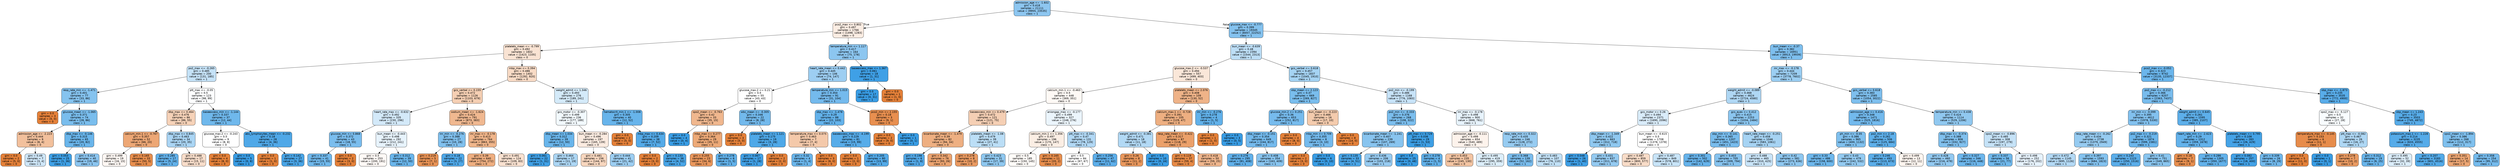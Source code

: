 digraph Tree {
node [shape=box, style="filled, rounded", color="black", fontname="helvetica"] ;
edge [fontname="helvetica"] ;
0 [label="admission_age <= -1.602\ngini = 0.418\nsamples = 21111\nvalue = [9955, 23535]\nclass = 1", fillcolor="#8dc6f0"] ;
1 [label="pco2_max <= 0.802\ngini = 0.497\nsamples = 1766\nvalue = [1498, 1283]\nclass = 0", fillcolor="#fbede3"] ;
0 -> 1 [labeldistance=2.5, labelangle=45, headlabel="True"] ;
2 [label="platelets_mean <= -0.799\ngini = 0.492\nsamples = 1602\nvalue = [1423, 1105]\nclass = 0", fillcolor="#f9e3d3"] ;
1 -> 2 ;
3 [label="po2_max <= -0.265\ngini = 0.485\nsamples = 200\nvalue = [131, 185]\nclass = 1", fillcolor="#c5e2f7"] ;
2 -> 3 ;
4 [label="resp_rate_min <= -1.471\ngini = 0.401\nsamples = 77\nvalue = [33, 86]\nclass = 1", fillcolor="#85c3ef"] ;
3 -> 4 ;
5 [label="gini = 0.0\nsamples = 3\nvalue = [5, 0]\nclass = 0", fillcolor="#e58139"] ;
4 -> 5 ;
6 [label="glucose_mean <= -1.065\ngini = 0.371\nsamples = 74\nvalue = [28, 86]\nclass = 1", fillcolor="#79bded"] ;
4 -> 6 ;
7 [label="admission_age <= -2.223\ngini = 0.444\nsamples = 9\nvalue = [8, 4]\nclass = 0", fillcolor="#f2c09c"] ;
6 -> 7 ;
8 [label="gini = 0.0\nsamples = 2\nvalue = [5, 0]\nclass = 0", fillcolor="#e58139"] ;
7 -> 8 ;
9 [label="gini = 0.49\nsamples = 7\nvalue = [3, 4]\nclass = 1", fillcolor="#cee6f8"] ;
7 -> 9 ;
10 [label="dbp_max <= -0.146\ngini = 0.315\nsamples = 65\nvalue = [20, 82]\nclass = 1", fillcolor="#69b5eb"] ;
6 -> 10 ;
11 [label="gini = 0.053\nsamples = 25\nvalue = [1, 36]\nclass = 1", fillcolor="#3ea0e6"] ;
10 -> 11 ;
12 [label="gini = 0.414\nsamples = 40\nvalue = [19, 46]\nclass = 1", fillcolor="#8bc5f0"] ;
10 -> 12 ;
13 [label="ptt_max <= -0.05\ngini = 0.5\nsamples = 123\nvalue = [98, 99]\nclass = 1", fillcolor="#fdfeff"] ;
3 -> 13 ;
14 [label="dbp_max <= 0.464\ngini = 0.476\nsamples = 86\nvalue = [86, 55]\nclass = 0", fillcolor="#f6d2b8"] ;
13 -> 14 ;
15 [label="calcium_min.1 <= -0.767\ngini = 0.357\nsamples = 52\nvalue = [66, 20]\nclass = 0", fillcolor="#eda775"] ;
14 -> 15 ;
16 [label="gini = 0.499\nsamples = 19\nvalue = [16, 15]\nclass = 0", fillcolor="#fdf7f3"] ;
15 -> 16 ;
17 [label="gini = 0.165\nsamples = 33\nvalue = [50, 5]\nclass = 0", fillcolor="#e88e4d"] ;
15 -> 17 ;
18 [label="dbp_max <= 0.845\ngini = 0.463\nsamples = 34\nvalue = [20, 35]\nclass = 1", fillcolor="#aad5f4"] ;
14 -> 18 ;
19 [label="gini = 0.285\nsamples = 17\nvalue = [5, 24]\nclass = 1", fillcolor="#62b1ea"] ;
18 -> 19 ;
20 [label="gini = 0.488\nsamples = 17\nvalue = [15, 11]\nclass = 0", fillcolor="#f8ddca"] ;
18 -> 20 ;
21 [label="baseexcess_min <= -1.144\ngini = 0.337\nsamples = 37\nvalue = [12, 44]\nclass = 1", fillcolor="#6fb8ec"] ;
13 -> 21 ;
22 [label="glucose_max.2 <= -0.243\ngini = 0.5\nsamples = 9\nvalue = [8, 8]\nclass = 0", fillcolor="#ffffff"] ;
21 -> 22 ;
23 [label="gini = 0.0\nsamples = 4\nvalue = [8, 0]\nclass = 0", fillcolor="#e58139"] ;
22 -> 23 ;
24 [label="gini = 0.0\nsamples = 5\nvalue = [0, 8]\nclass = 1", fillcolor="#399de5"] ;
22 -> 24 ;
25 [label="abs_lymphocytes_mean <= -0.232\ngini = 0.18\nsamples = 28\nvalue = [4, 36]\nclass = 1", fillcolor="#4fa8e8"] ;
21 -> 25 ;
26 [label="gini = 0.0\nsamples = 1\nvalue = [1, 0]\nclass = 0", fillcolor="#e58139"] ;
25 -> 26 ;
27 [label="gini = 0.142\nsamples = 27\nvalue = [3, 36]\nclass = 1", fillcolor="#49a5e7"] ;
25 -> 27 ;
28 [label="mbp_max <= 0.394\ngini = 0.486\nsamples = 1402\nvalue = [1292, 920]\nclass = 0", fillcolor="#f8dbc6"] ;
2 -> 28 ;
29 [label="gcs_verbal <= 0.155\ngini = 0.472\nsamples = 1126\nvalue = [1103, 679]\nclass = 0", fillcolor="#f5cfb3"] ;
28 -> 29 ;
30 [label="heart_rate_max <= -0.632\ngini = 0.492\nsamples = 335\nvalue = [230, 296]\nclass = 1", fillcolor="#d3e9f9"] ;
29 -> 30 ;
31 [label="glucose_min <= 0.868\ngini = 0.372\nsamples = 43\nvalue = [18, 55]\nclass = 1", fillcolor="#7abdee"] ;
30 -> 31 ;
32 [label="gini = 0.337\nsamples = 41\nvalue = [15, 55]\nclass = 1", fillcolor="#6fb8ec"] ;
31 -> 32 ;
33 [label="gini = 0.0\nsamples = 2\nvalue = [3, 0]\nclass = 0", fillcolor="#e58139"] ;
31 -> 33 ;
34 [label="bun_mean <= -0.443\ngini = 0.498\nsamples = 292\nvalue = [212, 241]\nclass = 1", fillcolor="#e7f3fc"] ;
30 -> 34 ;
35 [label="gini = 0.5\nsamples = 253\nvalue = [200, 191]\nclass = 0", fillcolor="#fef9f6"] ;
34 -> 35 ;
36 [label="gini = 0.312\nsamples = 39\nvalue = [12, 50]\nclass = 1", fillcolor="#69b5eb"] ;
34 -> 36 ;
37 [label="sodium_mean <= -1.624\ngini = 0.424\nsamples = 791\nvalue = [873, 383]\nclass = 0", fillcolor="#f0b890"] ;
29 -> 37 ;
38 [label="inr_min <= -0.276\ngini = 0.388\nsamples = 27\nvalue = [10, 28]\nclass = 1", fillcolor="#80c0ee"] ;
37 -> 38 ;
39 [label="gini = 0.219\nsamples = 5\nvalue = [7, 1]\nclass = 0", fillcolor="#e99355"] ;
38 -> 39 ;
40 [label="gini = 0.18\nsamples = 22\nvalue = [3, 27]\nclass = 1", fillcolor="#4fa8e8"] ;
38 -> 40 ;
41 [label="inr_max <= -0.178\ngini = 0.413\nsamples = 764\nvalue = [863, 355]\nclass = 0", fillcolor="#f0b58a"] ;
37 -> 41 ;
42 [label="gini = 0.39\nsamples = 640\nvalue = [754, 272]\nclass = 0", fillcolor="#eeae80"] ;
41 -> 42 ;
43 [label="gini = 0.491\nsamples = 124\nvalue = [109, 83]\nclass = 0", fillcolor="#f9e1d0"] ;
41 -> 43 ;
44 [label="weight_admit <= 1.346\ngini = 0.493\nsamples = 276\nvalue = [189, 241]\nclass = 1", fillcolor="#d4eaf9"] ;
28 -> 44 ;
45 [label="gcs_motor <= -0.307\ngini = 0.499\nsamples = 236\nvalue = [177, 189]\nclass = 1", fillcolor="#f2f9fd"] ;
44 -> 45 ;
46 [label="dbp_mean <= 1.034\ngini = 0.312\nsamples = 39\nvalue = [12, 50]\nclass = 1", fillcolor="#69b5eb"] ;
45 -> 46 ;
47 [label="gini = 0.061\nsamples = 22\nvalue = [1, 31]\nclass = 1", fillcolor="#3fa0e6"] ;
46 -> 47 ;
48 [label="gini = 0.464\nsamples = 17\nvalue = [11, 19]\nclass = 1", fillcolor="#acd6f4"] ;
46 -> 48 ;
49 [label="bun_mean <= -0.284\ngini = 0.496\nsamples = 197\nvalue = [165, 139]\nclass = 0", fillcolor="#fbebe0"] ;
45 -> 49 ;
50 [label="gini = 0.481\nsamples = 156\nvalue = [144, 97]\nclass = 0", fillcolor="#f7d6be"] ;
49 -> 50 ;
51 [label="gini = 0.444\nsamples = 41\nvalue = [21, 42]\nclass = 1", fillcolor="#9ccef2"] ;
49 -> 51 ;
52 [label="hematocrit_min.1 <= -1.008\ngini = 0.305\nsamples = 40\nvalue = [12, 52]\nclass = 1", fillcolor="#67b4eb"] ;
44 -> 52 ;
53 [label="gini = 0.0\nsamples = 2\nvalue = [5, 0]\nclass = 0", fillcolor="#e58139"] ;
52 -> 53 ;
54 [label="mbp_max <= 0.434\ngini = 0.209\nsamples = 38\nvalue = [7, 52]\nclass = 1", fillcolor="#54aae8"] ;
52 -> 54 ;
55 [label="gini = 0.0\nsamples = 2\nvalue = [3, 0]\nclass = 0", fillcolor="#e58139"] ;
54 -> 55 ;
56 [label="gini = 0.133\nsamples = 36\nvalue = [4, 52]\nclass = 1", fillcolor="#48a5e7"] ;
54 -> 56 ;
57 [label="temperature_min <= 1.117\ngini = 0.417\nsamples = 164\nvalue = [75, 178]\nclass = 1", fillcolor="#8cc6f0"] ;
1 -> 57 ;
58 [label="heart_rate_mean <= 0.442\ngini = 0.445\nsamples = 146\nvalue = [74, 147]\nclass = 1", fillcolor="#9dcef2"] ;
57 -> 58 ;
59 [label="glucose_max.2 <= 0.21\ngini = 0.5\nsamples = 55\nvalue = [43, 43]\nclass = 0", fillcolor="#ffffff"] ;
58 -> 59 ;
60 [label="spo2_mean <= -0.763\ngini = 0.42\nsamples = 33\nvalue = [35, 15]\nclass = 0", fillcolor="#f0b78e"] ;
59 -> 60 ;
61 [label="gini = 0.0\nsamples = 4\nvalue = [0, 4]\nclass = 1", fillcolor="#399de5"] ;
60 -> 61 ;
62 [label="mbp_max <= 0.277\ngini = 0.364\nsamples = 29\nvalue = [35, 11]\nclass = 0", fillcolor="#eda977"] ;
60 -> 62 ;
63 [label="gini = 0.255\nsamples = 23\nvalue = [34, 6]\nclass = 0", fillcolor="#ea975c"] ;
62 -> 63 ;
64 [label="gini = 0.278\nsamples = 6\nvalue = [1, 5]\nclass = 1", fillcolor="#61b1ea"] ;
62 -> 64 ;
65 [label="wbc_mean <= -0.305\ngini = 0.346\nsamples = 22\nvalue = [8, 28]\nclass = 1", fillcolor="#72b9ec"] ;
59 -> 65 ;
66 [label="gini = 0.0\nsamples = 3\nvalue = [5, 0]\nclass = 0", fillcolor="#e58139"] ;
65 -> 66 ;
67 [label="platelets_mean <= 1.121\ngini = 0.175\nsamples = 19\nvalue = [3, 28]\nclass = 1", fillcolor="#4ea8e8"] ;
65 -> 67 ;
68 [label="gini = 0.067\nsamples = 17\nvalue = [1, 28]\nclass = 1", fillcolor="#40a0e6"] ;
67 -> 68 ;
69 [label="gini = 0.0\nsamples = 2\nvalue = [2, 0]\nclass = 0", fillcolor="#e58139"] ;
67 -> 69 ;
70 [label="temperature_min <= 1.015\ngini = 0.354\nsamples = 91\nvalue = [31, 104]\nclass = 1", fillcolor="#74baed"] ;
58 -> 70 ;
71 [label="sbp_max <= -1.478\ngini = 0.29\nsamples = 88\nvalue = [22, 103]\nclass = 1", fillcolor="#63b2eb"] ;
70 -> 71 ;
72 [label="temperature_max <= 0.075\ngini = 0.463\nsamples = 7\nvalue = [7, 4]\nclass = 0", fillcolor="#f4c9aa"] ;
71 -> 72 ;
73 [label="gini = 0.32\nsamples = 4\nvalue = [1, 4]\nclass = 1", fillcolor="#6ab6ec"] ;
72 -> 73 ;
74 [label="gini = 0.0\nsamples = 3\nvalue = [6, 0]\nclass = 0", fillcolor="#e58139"] ;
72 -> 74 ;
75 [label="baseexcess_max <= -4.199\ngini = 0.229\nsamples = 81\nvalue = [15, 99]\nclass = 1", fillcolor="#57ace9"] ;
71 -> 75 ;
76 [label="gini = 0.0\nsamples = 1\nvalue = [2, 0]\nclass = 0", fillcolor="#e58139"] ;
75 -> 76 ;
77 [label="gini = 0.205\nsamples = 80\nvalue = [13, 99]\nclass = 1", fillcolor="#53aae8"] ;
75 -> 77 ;
78 [label="pco2_min <= 2.155\ngini = 0.18\nsamples = 3\nvalue = [9, 1]\nclass = 0", fillcolor="#e88f4f"] ;
70 -> 78 ;
79 [label="gini = 0.0\nsamples = 2\nvalue = [9, 0]\nclass = 0", fillcolor="#e58139"] ;
78 -> 79 ;
80 [label="gini = 0.0\nsamples = 1\nvalue = [0, 1]\nclass = 1", fillcolor="#399de5"] ;
78 -> 80 ;
81 [label="baseexcess_max <= 1.367\ngini = 0.061\nsamples = 18\nvalue = [1, 31]\nclass = 1", fillcolor="#3fa0e6"] ;
57 -> 81 ;
82 [label="gini = 0.0\nsamples = 17\nvalue = [0, 31]\nclass = 1", fillcolor="#399de5"] ;
81 -> 82 ;
83 [label="gini = 0.0\nsamples = 1\nvalue = [1, 0]\nclass = 0", fillcolor="#e58139"] ;
81 -> 83 ;
84 [label="glucose_max <= -0.777\ngini = 0.399\nsamples = 19345\nvalue = [8457, 22252]\nclass = 1", fillcolor="#84c2ef"] ;
0 -> 84 [labeldistance=2.5, labelangle=-45, headlabel="False"] ;
85 [label="bun_mean <= -0.639\ngini = 0.48\nsamples = 2394\nvalue = [1544, 2313]\nclass = 1", fillcolor="#bddef6"] ;
84 -> 85 ;
86 [label="glucose_max.2 <= -0.537\ngini = 0.494\nsamples = 557\nvalue = [499, 403]\nclass = 0", fillcolor="#fae7d9"] ;
85 -> 86 ;
87 [label="calcium_min.1 <= -0.463\ngini = 0.5\nsamples = 448\nvalue = [369, 351]\nclass = 0", fillcolor="#fef9f5"] ;
86 -> 87 ;
88 [label="baseexcess_min <= 0.479\ngini = 0.472\nsamples = 121\nvalue = [121, 75]\nclass = 0", fillcolor="#f5cfb4"] ;
87 -> 88 ;
89 [label="bicarbonate_mean <= -1.479\ngini = 0.39\nsamples = 82\nvalue = [94, 34]\nclass = 0", fillcolor="#eeaf81"] ;
88 -> 89 ;
90 [label="gini = 0.198\nsamples = 6\nvalue = [1, 8]\nclass = 1", fillcolor="#52a9e8"] ;
89 -> 90 ;
91 [label="gini = 0.342\nsamples = 76\nvalue = [93, 26]\nclass = 0", fillcolor="#eca470"] ;
89 -> 91 ;
92 [label="platelets_mean <= -1.08\ngini = 0.479\nsamples = 39\nvalue = [27, 41]\nclass = 1", fillcolor="#bbdef6"] ;
88 -> 92 ;
93 [label="gini = 0.278\nsamples = 8\nvalue = [10, 2]\nclass = 0", fillcolor="#ea9a61"] ;
92 -> 93 ;
94 [label="gini = 0.423\nsamples = 31\nvalue = [17, 39]\nclass = 1", fillcolor="#8fc8f0"] ;
92 -> 94 ;
95 [label="aniongap_max <= -0.177\ngini = 0.499\nsamples = 327\nvalue = [248, 276]\nclass = 1", fillcolor="#ebf5fc"] ;
87 -> 95 ;
96 [label="calcium_min.1 <= 1.356\ngini = 0.497\nsamples = 196\nvalue = [170, 147]\nclass = 0", fillcolor="#fbeee4"] ;
95 -> 96 ;
97 [label="gini = 0.5\nsamples = 185\nvalue = [150, 145]\nclass = 0", fillcolor="#fefbf8"] ;
96 -> 97 ;
98 [label="gini = 0.165\nsamples = 11\nvalue = [20, 2]\nclass = 0", fillcolor="#e88e4d"] ;
96 -> 98 ;
99 [label="ptt_max <= -0.341\ngini = 0.47\nsamples = 131\nvalue = [78, 129]\nclass = 1", fillcolor="#b1d8f5"] ;
95 -> 99 ;
100 [label="gini = 0.5\nsamples = 84\nvalue = [67, 67]\nclass = 0", fillcolor="#ffffff"] ;
99 -> 100 ;
101 [label="gini = 0.256\nsamples = 47\nvalue = [11, 62]\nclass = 1", fillcolor="#5caeea"] ;
99 -> 101 ;
102 [label="platelets_mean <= 2.076\ngini = 0.408\nsamples = 109\nvalue = [130, 52]\nclass = 0", fillcolor="#efb388"] ;
86 -> 102 ;
103 [label="calcium_max.1 <= -0.728\ngini = 0.391\nsamples = 105\nvalue = [129, 47]\nclass = 0", fillcolor="#eeaf81"] ;
102 -> 103 ;
104 [label="weight_admit <= -0.381\ngini = 0.471\nsamples = 18\nvalue = [11, 18]\nclass = 1", fillcolor="#b2d9f5"] ;
103 -> 104 ;
105 [label="gini = 0.26\nsamples = 8\nvalue = [11, 2]\nclass = 0", fillcolor="#ea985d"] ;
104 -> 105 ;
106 [label="gini = 0.0\nsamples = 10\nvalue = [0, 16]\nclass = 1", fillcolor="#399de5"] ;
104 -> 106 ;
107 [label="resp_rate_mean <= -0.422\ngini = 0.317\nsamples = 87\nvalue = [118, 29]\nclass = 0", fillcolor="#eba06a"] ;
103 -> 107 ;
108 [label="gini = 0.119\nsamples = 37\nvalue = [59, 4]\nclass = 0", fillcolor="#e78a46"] ;
107 -> 108 ;
109 [label="gini = 0.418\nsamples = 50\nvalue = [59, 25]\nclass = 0", fillcolor="#f0b68d"] ;
107 -> 109 ;
110 [label="inr_min <= -0.276\ngini = 0.278\nsamples = 4\nvalue = [1, 5]\nclass = 1", fillcolor="#61b1ea"] ;
102 -> 110 ;
111 [label="gini = 0.0\nsamples = 1\nvalue = [1, 0]\nclass = 0", fillcolor="#e58139"] ;
110 -> 111 ;
112 [label="gini = 0.0\nsamples = 3\nvalue = [0, 5]\nclass = 1", fillcolor="#399de5"] ;
110 -> 112 ;
113 [label="gcs_verbal <= 0.618\ngini = 0.457\nsamples = 1837\nvalue = [1045, 1910]\nclass = 1", fillcolor="#a5d3f3"] ;
85 -> 113 ;
114 [label="sbp_mean <= 2.123\ngini = 0.37\nsamples = 669\nvalue = [269, 827]\nclass = 1", fillcolor="#79bded"] ;
113 -> 114 ;
115 [label="glucose_min.2 <= 0.251\ngini = 0.36\nsamples = 653\nvalue = [252, 817]\nclass = 1", fillcolor="#76bbed"] ;
114 -> 115 ;
116 [label="dbp_mean <= -0.151\ngini = 0.354\nsamples = 649\nvalue = [244, 817]\nclass = 1", fillcolor="#74baed"] ;
115 -> 116 ;
117 [label="gini = 0.276\nsamples = 295\nvalue = [81, 408]\nclass = 1", fillcolor="#60b0ea"] ;
116 -> 117 ;
118 [label="gini = 0.408\nsamples = 354\nvalue = [163, 409]\nclass = 1", fillcolor="#88c4ef"] ;
116 -> 118 ;
119 [label="gini = 0.0\nsamples = 4\nvalue = [8, 0]\nclass = 0", fillcolor="#e58139"] ;
115 -> 119 ;
120 [label="bun_mean <= -0.223\ngini = 0.466\nsamples = 16\nvalue = [17, 10]\nclass = 0", fillcolor="#f4cbad"] ;
114 -> 120 ;
121 [label="mbp_min <= 0.709\ngini = 0.355\nsamples = 8\nvalue = [3, 10]\nclass = 1", fillcolor="#74baed"] ;
120 -> 121 ;
122 [label="gini = 0.0\nsamples = 2\nvalue = [3, 0]\nclass = 0", fillcolor="#e58139"] ;
121 -> 122 ;
123 [label="gini = 0.0\nsamples = 6\nvalue = [0, 10]\nclass = 1", fillcolor="#399de5"] ;
121 -> 123 ;
124 [label="gini = 0.0\nsamples = 8\nvalue = [14, 0]\nclass = 0", fillcolor="#e58139"] ;
120 -> 124 ;
125 [label="po2_min <= -0.199\ngini = 0.486\nsamples = 1168\nvalue = [776, 1083]\nclass = 1", fillcolor="#c7e3f8"] ;
113 -> 125 ;
126 [label="po2_min <= -0.333\ngini = 0.376\nsamples = 268\nvalue = [108, 322]\nclass = 1", fillcolor="#7bbeee"] ;
125 -> 126 ;
127 [label="bicarbonate_mean <= -1.241\ngini = 0.407\nsamples = 239\nvalue = [107, 269]\nclass = 1", fillcolor="#88c4ef"] ;
126 -> 127 ;
128 [label="gini = 0.135\nsamples = 33\nvalue = [4, 51]\nclass = 1", fillcolor="#49a5e7"] ;
127 -> 128 ;
129 [label="gini = 0.436\nsamples = 206\nvalue = [103, 218]\nclass = 1", fillcolor="#97cbf1"] ;
127 -> 129 ;
130 [label="ptt_max <= 0.729\ngini = 0.036\nsamples = 29\nvalue = [1, 53]\nclass = 1", fillcolor="#3d9fe5"] ;
126 -> 130 ;
131 [label="gini = 0.0\nsamples = 25\nvalue = [0, 48]\nclass = 1", fillcolor="#399de5"] ;
130 -> 131 ;
132 [label="gini = 0.278\nsamples = 4\nvalue = [1, 5]\nclass = 1", fillcolor="#61b1ea"] ;
130 -> 132 ;
133 [label="inr_max <= -0.178\ngini = 0.498\nsamples = 900\nvalue = [668, 761]\nclass = 1", fillcolor="#e7f3fc"] ;
125 -> 133 ;
134 [label="admission_age <= -0.111\ngini = 0.499\nsamples = 654\nvalue = [540, 489]\nclass = 0", fillcolor="#fdf3ec"] ;
133 -> 134 ;
135 [label="gini = 0.453\nsamples = 235\nvalue = [245, 130]\nclass = 0", fillcolor="#f3c4a2"] ;
134 -> 135 ;
136 [label="gini = 0.495\nsamples = 419\nvalue = [295, 359]\nclass = 1", fillcolor="#dceefa"] ;
134 -> 136 ;
137 [label="resp_rate_min <= 0.322\ngini = 0.435\nsamples = 246\nvalue = [128, 272]\nclass = 1", fillcolor="#96cbf1"] ;
133 -> 137 ;
138 [label="gini = 0.368\nsamples = 139\nvalue = [52, 162]\nclass = 1", fillcolor="#79bced"] ;
137 -> 138 ;
139 [label="gini = 0.483\nsamples = 107\nvalue = [76, 110]\nclass = 1", fillcolor="#c2e1f7"] ;
137 -> 139 ;
140 [label="bun_mean <= -0.37\ngini = 0.382\nsamples = 16951\nvalue = [6913, 19939]\nclass = 1", fillcolor="#7ebfee"] ;
84 -> 140 ;
141 [label="inr_max <= -0.178\ngini = 0.444\nsamples = 7209\nvalue = [3778, 7602]\nclass = 1", fillcolor="#9bcef2"] ;
140 -> 141 ;
142 [label="weight_admit <= -0.089\ngini = 0.468\nsamples = 4624\nvalue = [2724, 4580]\nclass = 1", fillcolor="#afd7f4"] ;
141 -> 142 ;
143 [label="gcs_motor <= 0.26\ngini = 0.494\nsamples = 2371\nvalue = [1690, 2096]\nclass = 1", fillcolor="#d9ecfa"] ;
142 -> 143 ;
144 [label="dbp_mean <= -1.349\ngini = 0.422\nsamples = 663\nvalue = [312, 718]\nclass = 1", fillcolor="#8fc8f0"] ;
143 -> 144 ;
145 [label="gini = 0.048\nsamples = 26\nvalue = [1, 40]\nclass = 1", fillcolor="#3e9fe6"] ;
144 -> 145 ;
146 [label="gini = 0.431\nsamples = 637\nvalue = [311, 678]\nclass = 1", fillcolor="#94caf1"] ;
144 -> 146 ;
147 [label="bun_mean <= -0.615\ngini = 0.5\nsamples = 1708\nvalue = [1378, 1378]\nclass = 0", fillcolor="#ffffff"] ;
143 -> 147 ;
148 [label="gini = 0.487\nsamples = 859\nvalue = [800, 577]\nclass = 0", fillcolor="#f8dcc8"] ;
147 -> 148 ;
149 [label="gini = 0.487\nsamples = 849\nvalue = [578, 801]\nclass = 1", fillcolor="#c8e4f8"] ;
147 -> 149 ;
150 [label="gcs_eyes <= 0.412\ngini = 0.415\nsamples = 2253\nvalue = [1034, 2484]\nclass = 1", fillcolor="#8bc6f0"] ;
142 -> 150 ;
151 [label="sbp_min <= -0.141\ngini = 0.365\nsamples = 1207\nvalue = [451, 1423]\nclass = 1", fillcolor="#78bced"] ;
150 -> 151 ;
152 [label="gini = 0.301\nsamples = 502\nvalue = [142, 629]\nclass = 1", fillcolor="#66b3eb"] ;
151 -> 152 ;
153 [label="gini = 0.403\nsamples = 705\nvalue = [309, 794]\nclass = 1", fillcolor="#86c3ef"] ;
151 -> 153 ;
154 [label="heart_rate_mean <= -0.251\ngini = 0.458\nsamples = 1046\nvalue = [583, 1061]\nclass = 1", fillcolor="#a6d3f3"] ;
150 -> 154 ;
155 [label="gini = 0.488\nsamples = 465\nvalue = [310, 425]\nclass = 1", fillcolor="#c9e4f8"] ;
154 -> 155 ;
156 [label="gini = 0.42\nsamples = 581\nvalue = [273, 636]\nclass = 1", fillcolor="#8ec7f0"] ;
154 -> 156 ;
157 [label="gcs_verbal <= 0.618\ngini = 0.383\nsamples = 2585\nvalue = [1054, 3022]\nclass = 1", fillcolor="#7ebfee"] ;
141 -> 157 ;
158 [label="admission_age <= 0.416\ngini = 0.348\nsamples = 1471\nvalue = [525, 1816]\nclass = 1", fillcolor="#72b9ed"] ;
157 -> 158 ;
159 [label="ph_min <= -0.05\ngini = 0.386\nsamples = 965\nvalue = [400, 1132]\nclass = 1", fillcolor="#7fc0ee"] ;
158 -> 159 ;
160 [label="gini = 0.33\nsamples = 486\nvalue = [158, 600]\nclass = 1", fillcolor="#6db7ec"] ;
159 -> 160 ;
161 [label="gini = 0.43\nsamples = 479\nvalue = [242, 532]\nclass = 1", fillcolor="#93caf1"] ;
159 -> 161 ;
162 [label="po2_min <= 2.18\ngini = 0.261\nsamples = 506\nvalue = [125, 684]\nclass = 1", fillcolor="#5dafea"] ;
158 -> 162 ;
163 [label="gini = 0.246\nsamples = 493\nvalue = [113, 673]\nclass = 1", fillcolor="#5aade9"] ;
162 -> 163 ;
164 [label="gini = 0.499\nsamples = 13\nvalue = [12, 11]\nclass = 0", fillcolor="#fdf5ef"] ;
162 -> 164 ;
165 [label="temperature_min <= 0.438\ngini = 0.424\nsamples = 1114\nvalue = [529, 1206]\nclass = 1", fillcolor="#90c8f0"] ;
157 -> 165 ;
166 [label="dbp_max <= -0.374\ngini = 0.388\nsamples = 806\nvalue = [332, 927]\nclass = 1", fillcolor="#80c0ee"] ;
165 -> 166 ;
167 [label="gini = 0.428\nsamples = 460\nvalue = [216, 479]\nclass = 1", fillcolor="#92c9f1"] ;
166 -> 167 ;
168 [label="gini = 0.327\nsamples = 346\nvalue = [116, 448]\nclass = 1", fillcolor="#6cb6ec"] ;
166 -> 168 ;
169 [label="spo2_mean <= -0.896\ngini = 0.485\nsamples = 308\nvalue = [197, 279]\nclass = 1", fillcolor="#c5e2f7"] ;
165 -> 169 ;
170 [label="gini = 0.337\nsamples = 56\nvalue = [21, 77]\nclass = 1", fillcolor="#6fb8ec"] ;
169 -> 170 ;
171 [label="gini = 0.498\nsamples = 252\nvalue = [176, 202]\nclass = 1", fillcolor="#e6f2fc"] ;
169 -> 171 ;
172 [label="pco2_max <= -0.052\ngini = 0.323\nsamples = 9742\nvalue = [3135, 12337]\nclass = 1", fillcolor="#6bb6ec"] ;
140 -> 172 ;
173 [label="po2_max <= -0.212\ngini = 0.366\nsamples = 6207\nvalue = [2363, 7437]\nclass = 1", fillcolor="#78bced"] ;
172 -> 173 ;
174 [label="inr_min <= -0.099\ngini = 0.395\nsamples = 4612\nvalue = [1978, 5330]\nclass = 1", fillcolor="#82c1ef"] ;
173 -> 174 ;
175 [label="resp_rate_mean <= -0.262\ngini = 0.434\nsamples = 2738\nvalue = [1379, 2949]\nclass = 1", fillcolor="#96cbf1"] ;
174 -> 175 ;
176 [label="gini = 0.472\nsamples = 1145\nvalue = [695, 1126]\nclass = 1", fillcolor="#b3d9f5"] ;
175 -> 176 ;
177 [label="gini = 0.397\nsamples = 1593\nvalue = [684, 1823]\nclass = 1", fillcolor="#83c2ef"] ;
175 -> 177 ;
178 [label="po2_max <= -0.219\ngini = 0.321\nsamples = 1874\nvalue = [599, 2381]\nclass = 1", fillcolor="#6bb6ec"] ;
174 -> 178 ;
179 [label="gini = 0.243\nsamples = 1123\nvalue = [250, 1516]\nclass = 1", fillcolor="#5aade9"] ;
178 -> 179 ;
180 [label="gini = 0.41\nsamples = 751\nvalue = [349, 865]\nclass = 1", fillcolor="#89c5ef"] ;
178 -> 180 ;
181 [label="weight_admit <= 0.645\ngini = 0.261\nsamples = 1595\nvalue = [385, 2107]\nclass = 1", fillcolor="#5dafea"] ;
173 -> 181 ;
182 [label="heart_rate_min <= -2.623\ngini = 0.29\nsamples = 1312\nvalue = [359, 1678]\nclass = 1", fillcolor="#63b2eb"] ;
181 -> 182 ;
183 [label="gini = 0.18\nsamples = 7\nvalue = [9, 1]\nclass = 0", fillcolor="#e88f4f"] ;
182 -> 183 ;
184 [label="gini = 0.286\nsamples = 1305\nvalue = [350, 1677]\nclass = 1", fillcolor="#62b1ea"] ;
182 -> 184 ;
185 [label="platelets_mean <= 0.795\ngini = 0.108\nsamples = 283\nvalue = [26, 429]\nclass = 1", fillcolor="#45a3e7"] ;
181 -> 185 ;
186 [label="gini = 0.082\nsamples = 257\nvalue = [18, 400]\nclass = 1", fillcolor="#42a1e6"] ;
185 -> 186 ;
187 [label="gini = 0.339\nsamples = 26\nvalue = [8, 29]\nclass = 1", fillcolor="#70b8ec"] ;
185 -> 187 ;
188 [label="sbp_max <= -1.873\ngini = 0.235\nsamples = 3535\nvalue = [772, 4900]\nclass = 1", fillcolor="#58ace9"] ;
172 -> 188 ;
189 [label="spo2_max <= -5.127\ngini = 0.5\nsamples = 32\nvalue = [27, 28]\nclass = 1", fillcolor="#f8fcfe"] ;
188 -> 189 ;
190 [label="temperature_max <= -0.145\ngini = 0.153\nsamples = 6\nvalue = [11, 1]\nclass = 0", fillcolor="#e78c4b"] ;
189 -> 190 ;
191 [label="gini = 0.0\nsamples = 5\nvalue = [11, 0]\nclass = 0", fillcolor="#e58139"] ;
190 -> 191 ;
192 [label="gini = 0.0\nsamples = 1\nvalue = [0, 1]\nclass = 1", fillcolor="#399de5"] ;
190 -> 192 ;
193 [label="ptt_max <= -0.082\ngini = 0.467\nsamples = 26\nvalue = [16, 27]\nclass = 1", fillcolor="#aed7f4"] ;
189 -> 193 ;
194 [label="gini = 0.278\nsamples = 7\nvalue = [10, 2]\nclass = 0", fillcolor="#ea9a61"] ;
193 -> 194 ;
195 [label="gini = 0.312\nsamples = 19\nvalue = [6, 25]\nclass = 1", fillcolor="#69b5eb"] ;
193 -> 195 ;
196 [label="sbp_mean <= 1.243\ngini = 0.23\nsamples = 3503\nvalue = [745, 4872]\nclass = 1", fillcolor="#57ace9"] ;
188 -> 196 ;
197 [label="potassium_max.1 <= -1.228\ngini = 0.214\nsamples = 3235\nvalue = [633, 4555]\nclass = 1", fillcolor="#55abe9"] ;
196 -> 197 ;
198 [label="gini = 0.495\nsamples = 52\nvalue = [32, 39]\nclass = 1", fillcolor="#dbedfa"] ;
197 -> 198 ;
199 [label="gini = 0.207\nsamples = 3183\nvalue = [601, 4516]\nclass = 1", fillcolor="#53aae8"] ;
197 -> 199 ;
200 [label="spo2_mean <= -1.894\ngini = 0.386\nsamples = 268\nvalue = [112, 317]\nclass = 1", fillcolor="#7fc0ee"] ;
196 -> 200 ;
201 [label="gini = 0.351\nsamples = 14\nvalue = [17, 5]\nclass = 0", fillcolor="#eda673"] ;
200 -> 201 ;
202 [label="gini = 0.358\nsamples = 254\nvalue = [95, 312]\nclass = 1", fillcolor="#75bbed"] ;
200 -> 202 ;
}